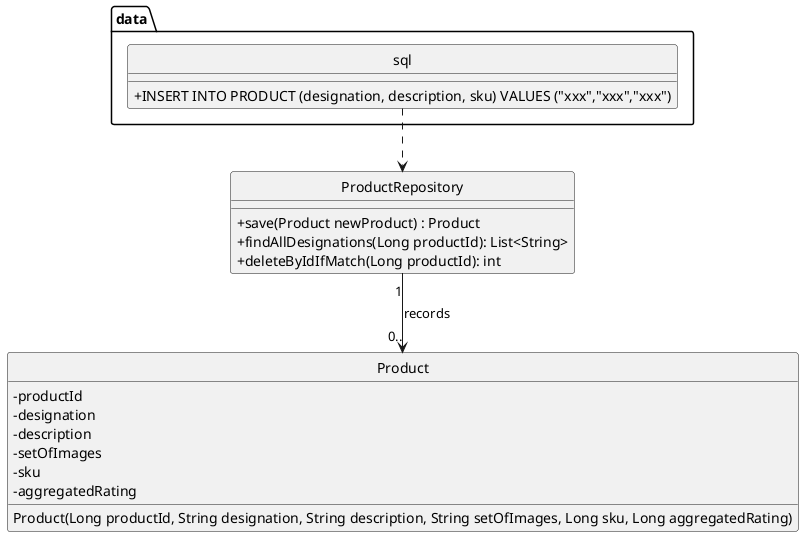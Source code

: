 @startuml
 'https://plantuml.com/class-diagram

 hide circle
 skinparam classAttributeIconSize 0


 class data.sql {
    +INSERT INTO PRODUCT (designation, description, sku) VALUES ("xxx","xxx","xxx")
 }



 class Product {
     - productId
     - designation
     - description
     - setOfImages
     - sku
     - aggregatedRating
     Product(Long productId, String designation, String description, String setOfImages, Long sku, Long aggregatedRating)
 }

 class ProductRepository {
     +save(Product newProduct) : Product
     +findAllDesignations(Long productId): List<String>
     +deleteByIdIfMatch(Long productId): int
 }

 ProductRepository "1" --> "0.." Product:  records

 data.sql ..> ProductRepository




 @enduml